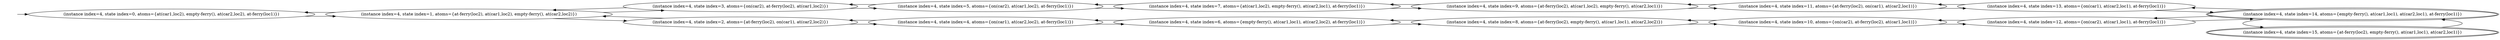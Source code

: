 digraph {
rankdir="LR"
s0[label="(instance index=4, state index=0, atoms={at(car1,loc2), empty-ferry(), at(car2,loc2), at-ferry(loc1)})"]
s1[label="(instance index=4, state index=1, atoms={at-ferry(loc2), at(car1,loc2), empty-ferry(), at(car2,loc2)})"]
s3[label="(instance index=4, state index=3, atoms={on(car2), at-ferry(loc2), at(car1,loc2)})"]
s2[label="(instance index=4, state index=2, atoms={at-ferry(loc2), on(car1), at(car2,loc2)})"]
s4[label="(instance index=4, state index=4, atoms={on(car1), at(car2,loc2), at-ferry(loc1)})"]
s5[label="(instance index=4, state index=5, atoms={on(car2), at(car1,loc2), at-ferry(loc1)})"]
s6[label="(instance index=4, state index=6, atoms={empty-ferry(), at(car1,loc1), at(car2,loc2), at-ferry(loc1)})"]
s7[label="(instance index=4, state index=7, atoms={at(car1,loc2), empty-ferry(), at(car2,loc1), at-ferry(loc1)})"]
s8[label="(instance index=4, state index=8, atoms={at-ferry(loc2), empty-ferry(), at(car1,loc1), at(car2,loc2)})"]
s9[label="(instance index=4, state index=9, atoms={at-ferry(loc2), at(car1,loc2), empty-ferry(), at(car2,loc1)})"]
s10[label="(instance index=4, state index=10, atoms={on(car2), at-ferry(loc2), at(car1,loc1)})"]
s11[label="(instance index=4, state index=11, atoms={at-ferry(loc2), on(car1), at(car2,loc1)})"]
s12[label="(instance index=4, state index=12, atoms={on(car2), at(car1,loc1), at-ferry(loc1)})"]
s13[label="(instance index=4, state index=13, atoms={on(car1), at(car2,loc1), at-ferry(loc1)})"]
s15[peripheries=2,label="(instance index=4, state index=15, atoms={at-ferry(loc2), empty-ferry(), at(car1,loc1), at(car2,loc1)})"]
s14[peripheries=2,label="(instance index=4, state index=14, atoms={empty-ferry(), at(car1,loc1), at(car2,loc1), at-ferry(loc1)})"]
Dangling [ label = "", style = invis ]
{ rank = same; Dangling }
Dangling -> s0
{ rank = same; s0}
{ rank = same; s1}
{ rank = same; s3,s2}
{ rank = same; s4,s5}
{ rank = same; s6,s7}
{ rank = same; s8,s9}
{ rank = same; s10,s11}
{ rank = same; s12,s13}
{ rank = same; s15,s14}
{
s0->s1
}
{
s1->s2
s1->s3
s1->s0
}
{
s3->s5
s3->s1
s2->s4
s2->s1
}
{
s4->s6
s4->s2
s5->s7
s5->s3
}
{
s6->s4
s6->s8
s7->s5
s7->s9
}
{
s8->s6
s8->s10
s9->s7
s9->s11
}
{
s10->s12
s10->s8
s11->s13
s11->s9
}
{
s12->s14
s12->s10
s13->s14
s13->s11
}
{
s15->s14
s14->s13
s14->s15
s14->s12
}
}

